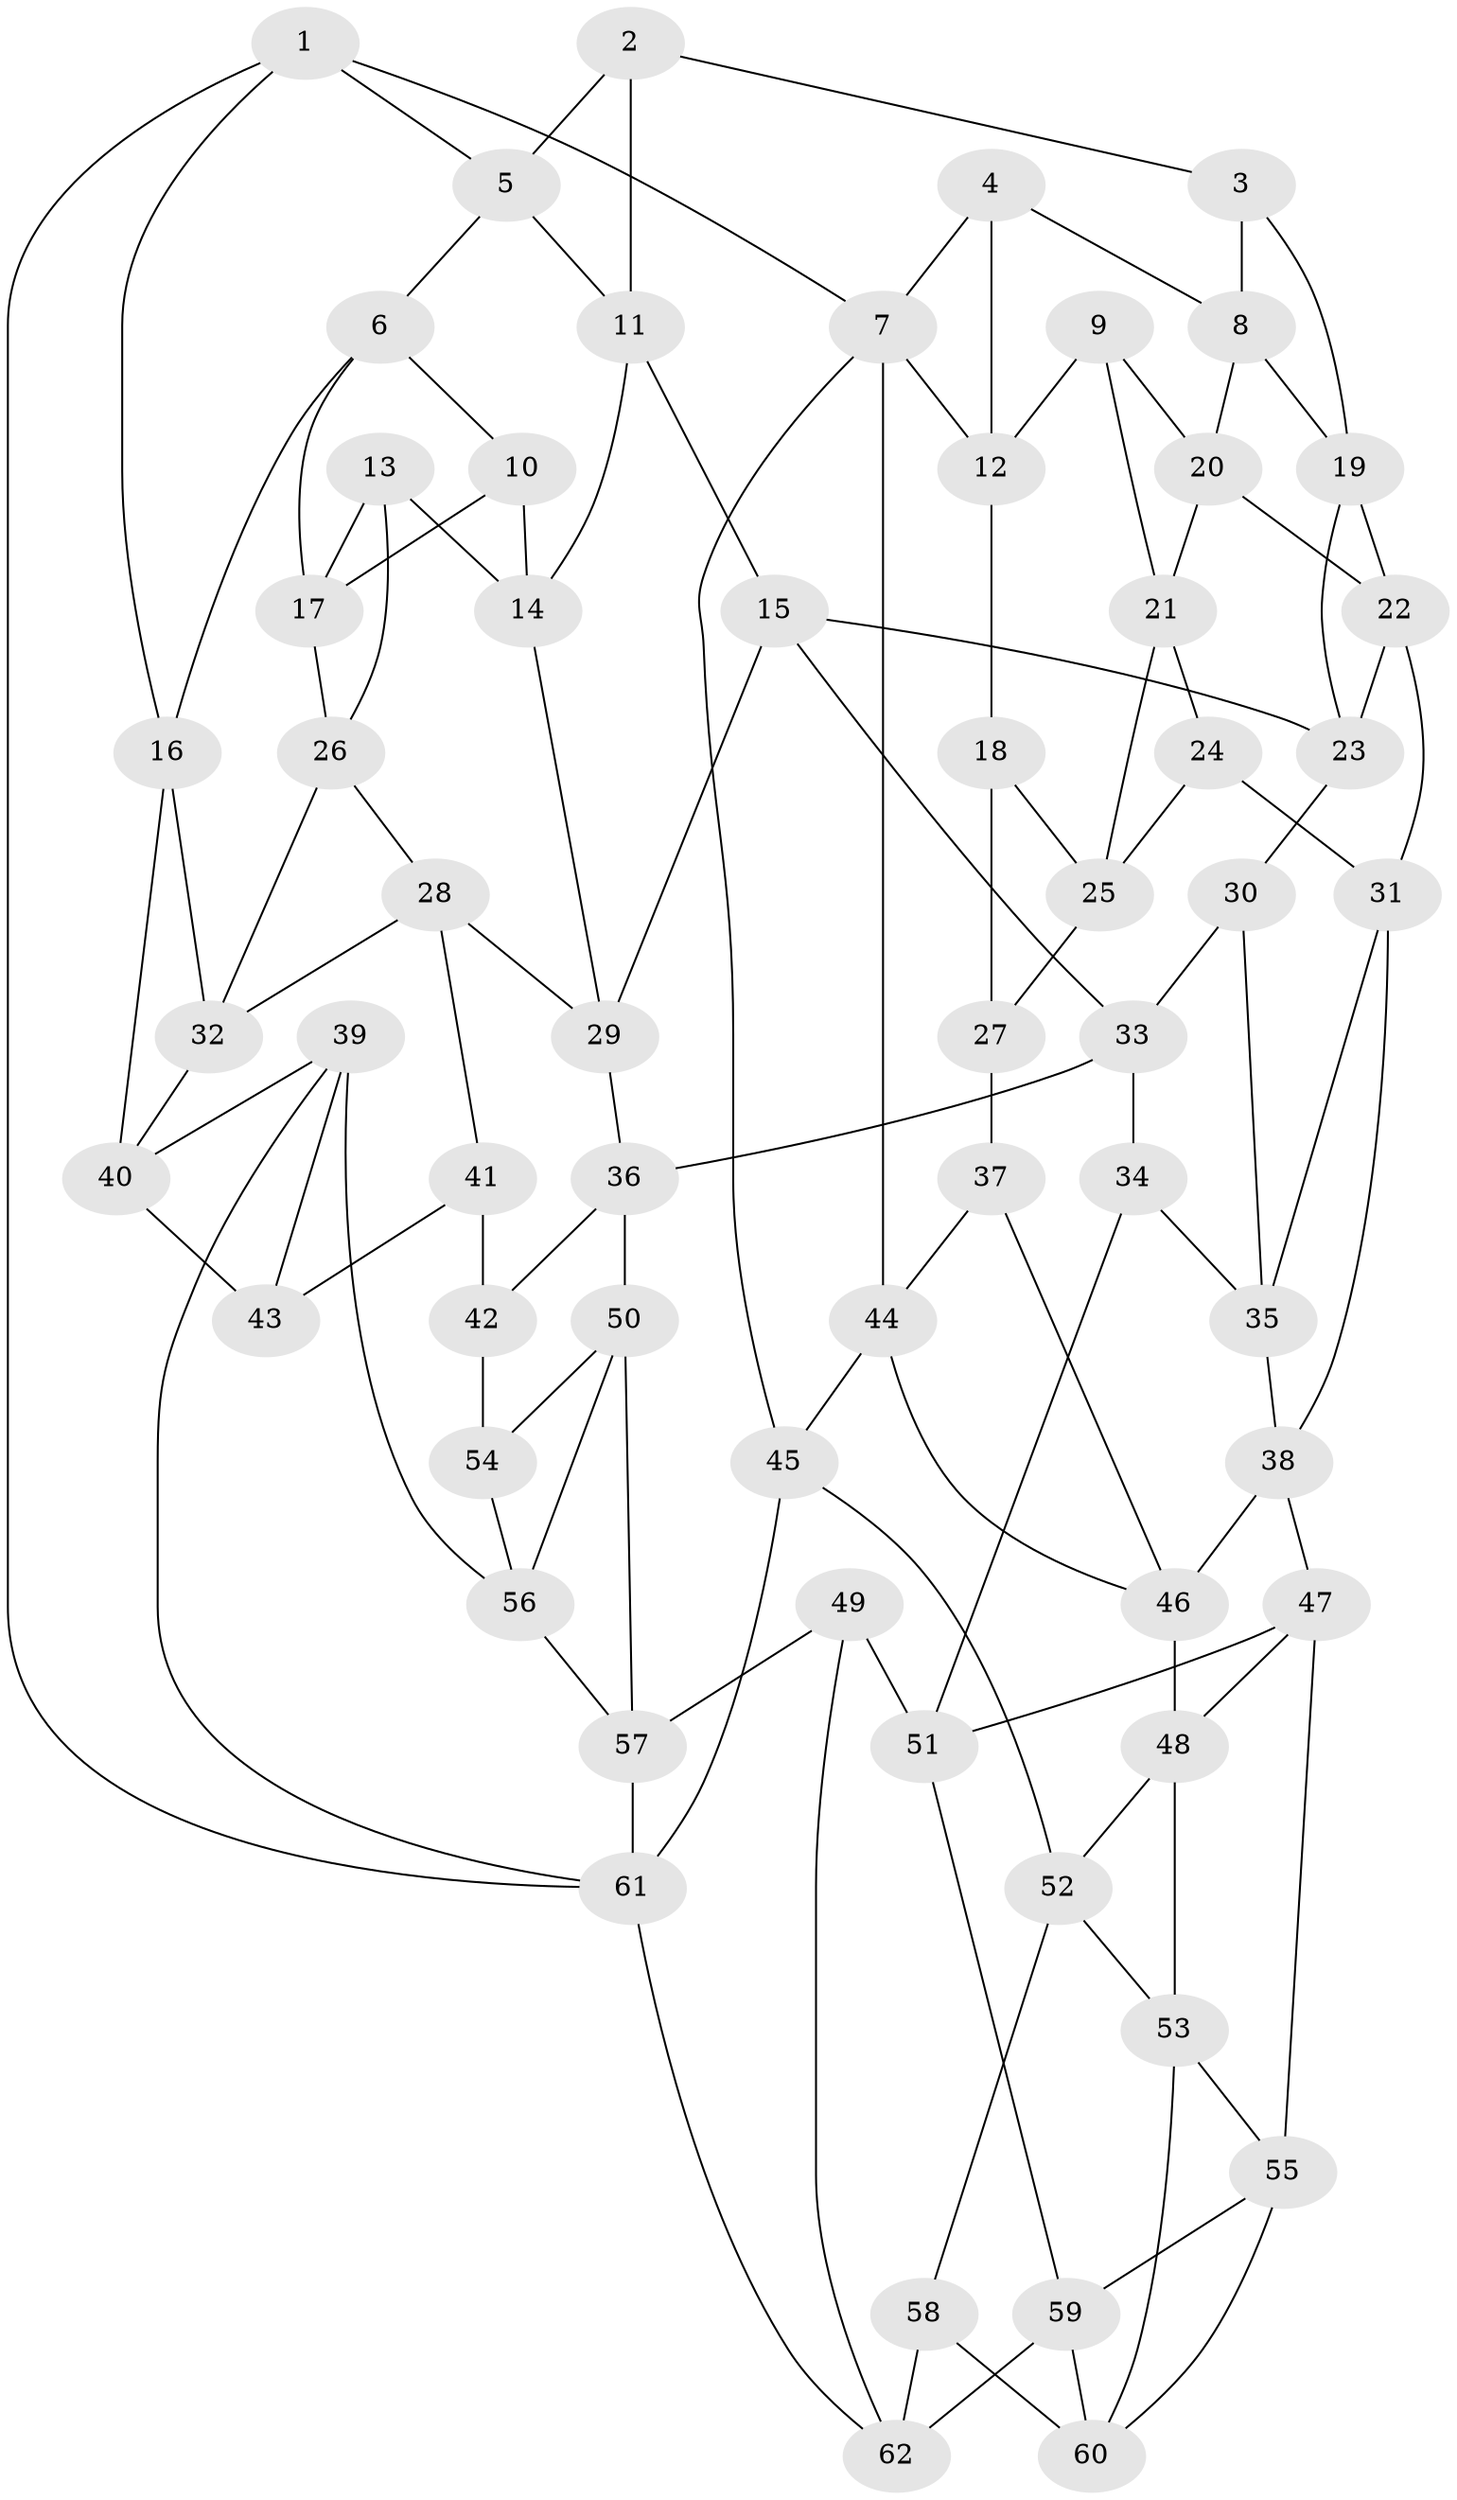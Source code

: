 // original degree distribution, {3: 0.016129032258064516, 4: 0.25, 5: 0.5, 6: 0.23387096774193547}
// Generated by graph-tools (version 1.1) at 2025/03/03/09/25 03:03:12]
// undirected, 62 vertices, 116 edges
graph export_dot {
graph [start="1"]
  node [color=gray90,style=filled];
  1;
  2;
  3;
  4;
  5;
  6;
  7;
  8;
  9;
  10;
  11;
  12;
  13;
  14;
  15;
  16;
  17;
  18;
  19;
  20;
  21;
  22;
  23;
  24;
  25;
  26;
  27;
  28;
  29;
  30;
  31;
  32;
  33;
  34;
  35;
  36;
  37;
  38;
  39;
  40;
  41;
  42;
  43;
  44;
  45;
  46;
  47;
  48;
  49;
  50;
  51;
  52;
  53;
  54;
  55;
  56;
  57;
  58;
  59;
  60;
  61;
  62;
  1 -- 5 [weight=1.0];
  1 -- 7 [weight=1.0];
  1 -- 16 [weight=1.0];
  1 -- 61 [weight=1.0];
  2 -- 3 [weight=1.0];
  2 -- 5 [weight=1.0];
  2 -- 11 [weight=1.0];
  3 -- 8 [weight=1.0];
  3 -- 19 [weight=1.0];
  4 -- 7 [weight=1.0];
  4 -- 8 [weight=1.0];
  4 -- 12 [weight=1.0];
  5 -- 6 [weight=1.0];
  5 -- 11 [weight=1.0];
  6 -- 10 [weight=1.0];
  6 -- 16 [weight=1.0];
  6 -- 17 [weight=1.0];
  7 -- 12 [weight=1.0];
  7 -- 44 [weight=1.0];
  7 -- 45 [weight=1.0];
  8 -- 19 [weight=1.0];
  8 -- 20 [weight=1.0];
  9 -- 12 [weight=1.0];
  9 -- 20 [weight=1.0];
  9 -- 21 [weight=1.0];
  10 -- 14 [weight=1.0];
  10 -- 17 [weight=1.0];
  11 -- 14 [weight=1.0];
  11 -- 15 [weight=1.0];
  12 -- 18 [weight=1.0];
  13 -- 14 [weight=1.0];
  13 -- 17 [weight=1.0];
  13 -- 26 [weight=1.0];
  14 -- 29 [weight=1.0];
  15 -- 23 [weight=1.0];
  15 -- 29 [weight=1.0];
  15 -- 33 [weight=1.0];
  16 -- 32 [weight=1.0];
  16 -- 40 [weight=1.0];
  17 -- 26 [weight=1.0];
  18 -- 25 [weight=1.0];
  18 -- 27 [weight=1.0];
  19 -- 22 [weight=1.0];
  19 -- 23 [weight=1.0];
  20 -- 21 [weight=1.0];
  20 -- 22 [weight=1.0];
  21 -- 24 [weight=1.0];
  21 -- 25 [weight=1.0];
  22 -- 23 [weight=1.0];
  22 -- 31 [weight=1.0];
  23 -- 30 [weight=1.0];
  24 -- 25 [weight=1.0];
  24 -- 31 [weight=1.0];
  25 -- 27 [weight=1.0];
  26 -- 28 [weight=1.0];
  26 -- 32 [weight=1.0];
  27 -- 37 [weight=2.0];
  28 -- 29 [weight=1.0];
  28 -- 32 [weight=1.0];
  28 -- 41 [weight=1.0];
  29 -- 36 [weight=1.0];
  30 -- 33 [weight=1.0];
  30 -- 35 [weight=1.0];
  31 -- 35 [weight=1.0];
  31 -- 38 [weight=1.0];
  32 -- 40 [weight=1.0];
  33 -- 34 [weight=1.0];
  33 -- 36 [weight=1.0];
  34 -- 35 [weight=1.0];
  34 -- 51 [weight=1.0];
  35 -- 38 [weight=1.0];
  36 -- 42 [weight=1.0];
  36 -- 50 [weight=1.0];
  37 -- 44 [weight=1.0];
  37 -- 46 [weight=1.0];
  38 -- 46 [weight=1.0];
  38 -- 47 [weight=1.0];
  39 -- 40 [weight=1.0];
  39 -- 43 [weight=1.0];
  39 -- 56 [weight=1.0];
  39 -- 61 [weight=1.0];
  40 -- 43 [weight=1.0];
  41 -- 42 [weight=1.0];
  41 -- 43 [weight=2.0];
  42 -- 54 [weight=2.0];
  44 -- 45 [weight=1.0];
  44 -- 46 [weight=1.0];
  45 -- 52 [weight=1.0];
  45 -- 61 [weight=1.0];
  46 -- 48 [weight=1.0];
  47 -- 48 [weight=1.0];
  47 -- 51 [weight=1.0];
  47 -- 55 [weight=1.0];
  48 -- 52 [weight=1.0];
  48 -- 53 [weight=1.0];
  49 -- 51 [weight=1.0];
  49 -- 57 [weight=1.0];
  49 -- 62 [weight=1.0];
  50 -- 54 [weight=1.0];
  50 -- 56 [weight=1.0];
  50 -- 57 [weight=1.0];
  51 -- 59 [weight=1.0];
  52 -- 53 [weight=1.0];
  52 -- 58 [weight=1.0];
  53 -- 55 [weight=1.0];
  53 -- 60 [weight=1.0];
  54 -- 56 [weight=1.0];
  55 -- 59 [weight=1.0];
  55 -- 60 [weight=1.0];
  56 -- 57 [weight=1.0];
  57 -- 61 [weight=1.0];
  58 -- 60 [weight=1.0];
  58 -- 62 [weight=1.0];
  59 -- 60 [weight=1.0];
  59 -- 62 [weight=1.0];
  61 -- 62 [weight=1.0];
}

